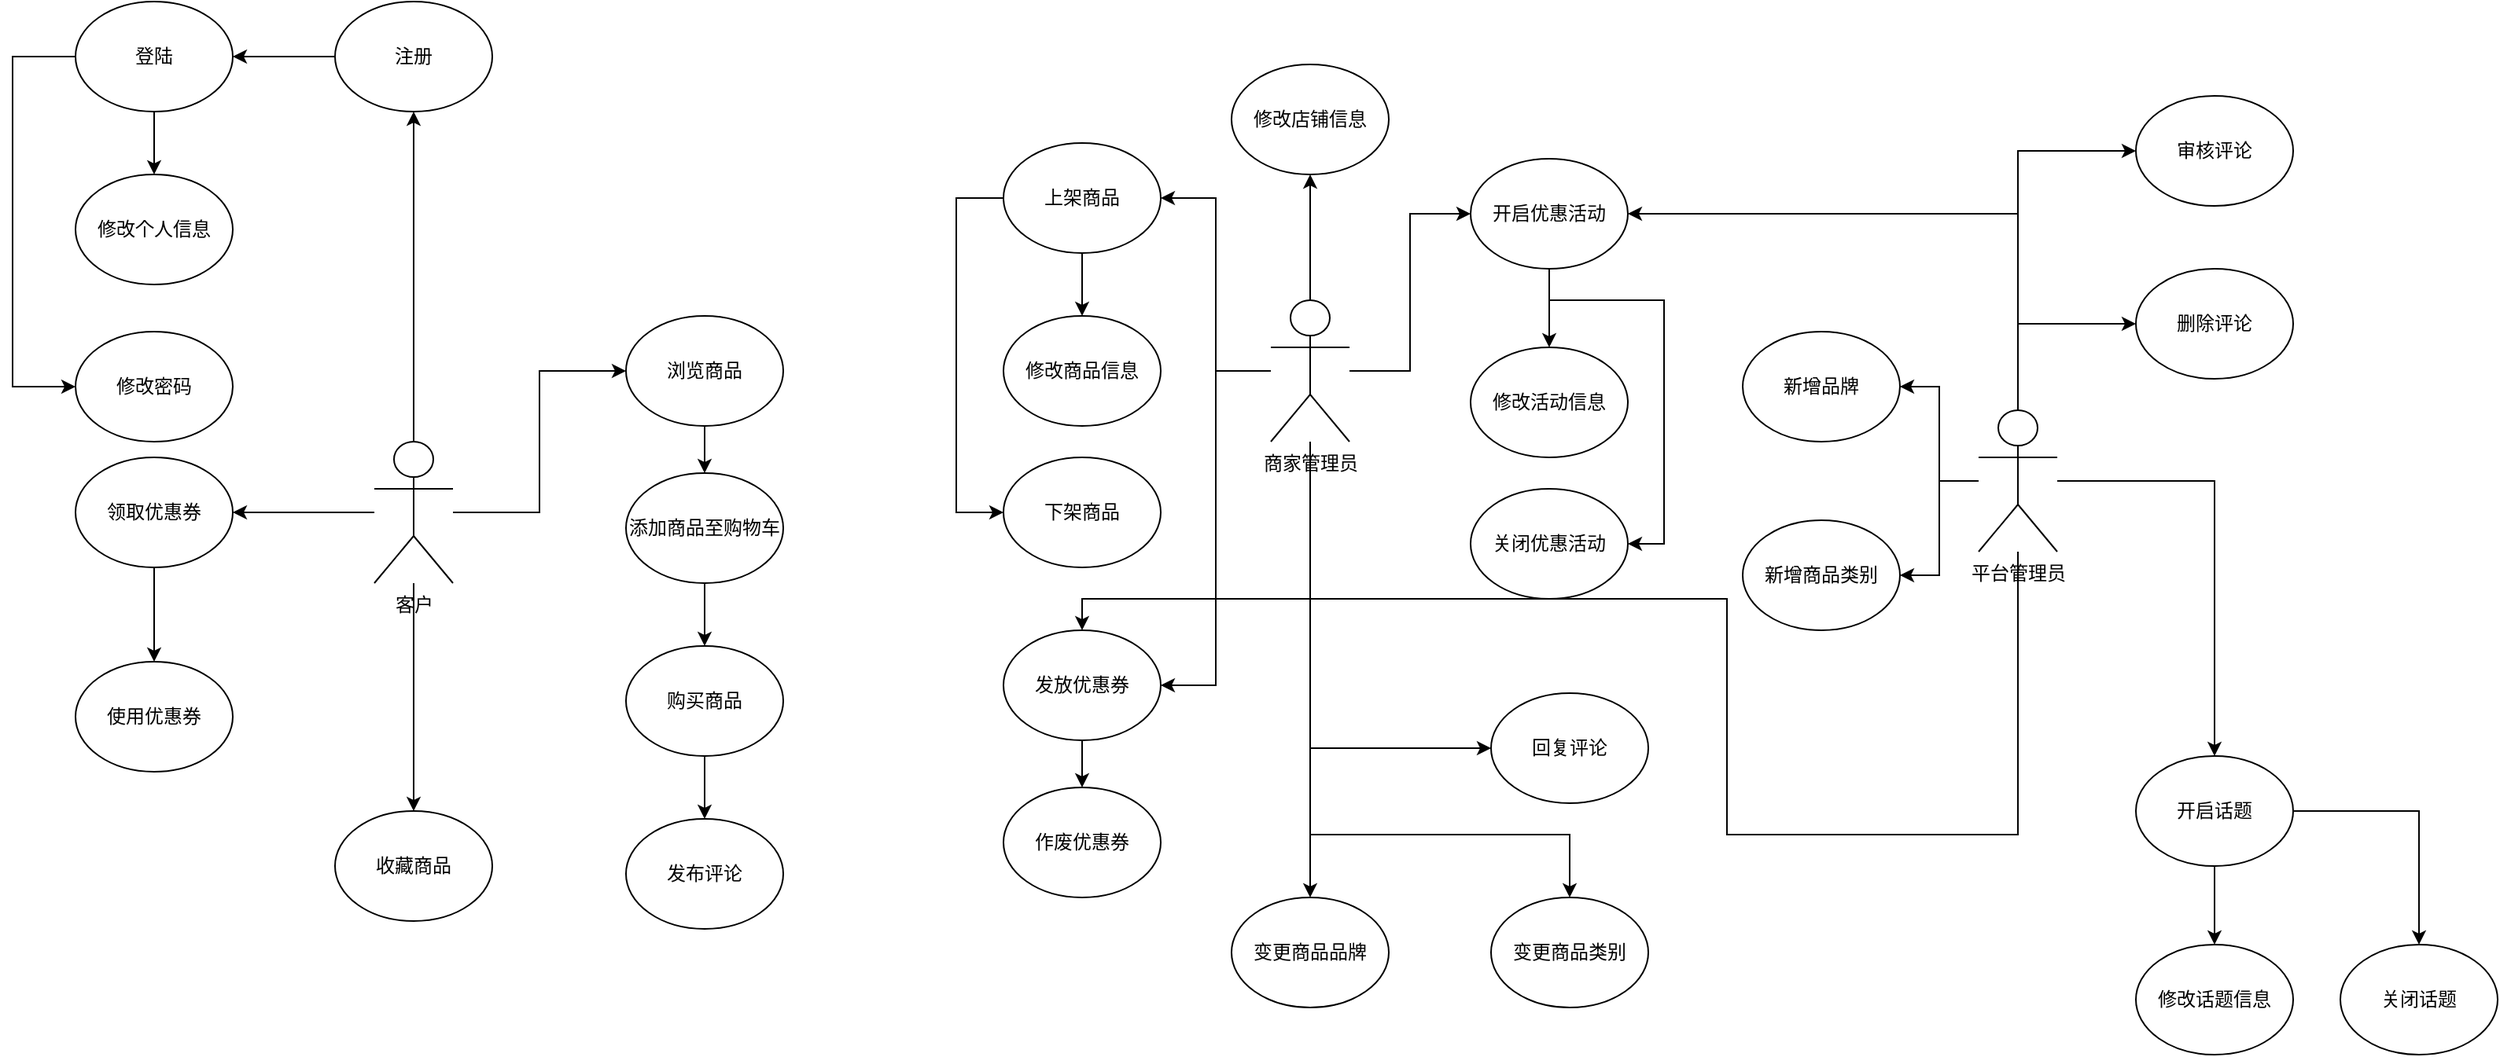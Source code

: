 <mxfile version="13.8.0" type="github">
  <diagram id="yHeF4_bzrxLTXPKwY5sZ" name="Page-1">
    <mxGraphModel dx="2048" dy="691" grid="1" gridSize="10" guides="1" tooltips="1" connect="1" arrows="1" fold="1" page="1" pageScale="1" pageWidth="827" pageHeight="1169" math="0" shadow="0">
      <root>
        <mxCell id="0" />
        <mxCell id="1" parent="0" />
        <mxCell id="8tCWAQmAQTB_diqJKxat-84" style="edgeStyle=orthogonalEdgeStyle;rounded=0;orthogonalLoop=1;jettySize=auto;html=1;entryX=1;entryY=0.5;entryDx=0;entryDy=0;" edge="1" parent="1" source="8tCWAQmAQTB_diqJKxat-1" target="8tCWAQmAQTB_diqJKxat-30">
          <mxGeometry relative="1" as="geometry" />
        </mxCell>
        <mxCell id="8tCWAQmAQTB_diqJKxat-87" style="edgeStyle=orthogonalEdgeStyle;rounded=0;orthogonalLoop=1;jettySize=auto;html=1;entryX=1;entryY=0.5;entryDx=0;entryDy=0;" edge="1" parent="1" source="8tCWAQmAQTB_diqJKxat-1" target="8tCWAQmAQTB_diqJKxat-33">
          <mxGeometry relative="1" as="geometry" />
        </mxCell>
        <mxCell id="8tCWAQmAQTB_diqJKxat-94" style="edgeStyle=orthogonalEdgeStyle;rounded=0;orthogonalLoop=1;jettySize=auto;html=1;entryX=0;entryY=0.5;entryDx=0;entryDy=0;" edge="1" parent="1" source="8tCWAQmAQTB_diqJKxat-1" target="8tCWAQmAQTB_diqJKxat-35">
          <mxGeometry relative="1" as="geometry" />
        </mxCell>
        <mxCell id="8tCWAQmAQTB_diqJKxat-104" style="edgeStyle=orthogonalEdgeStyle;rounded=0;orthogonalLoop=1;jettySize=auto;html=1;" edge="1" parent="1" source="8tCWAQmAQTB_diqJKxat-1" target="8tCWAQmAQTB_diqJKxat-37">
          <mxGeometry relative="1" as="geometry" />
        </mxCell>
        <mxCell id="8tCWAQmAQTB_diqJKxat-111" style="edgeStyle=orthogonalEdgeStyle;rounded=0;orthogonalLoop=1;jettySize=auto;html=1;" edge="1" parent="1" source="8tCWAQmAQTB_diqJKxat-1" target="8tCWAQmAQTB_diqJKxat-46">
          <mxGeometry relative="1" as="geometry" />
        </mxCell>
        <mxCell id="8tCWAQmAQTB_diqJKxat-114" style="edgeStyle=orthogonalEdgeStyle;rounded=0;orthogonalLoop=1;jettySize=auto;html=1;" edge="1" parent="1" source="8tCWAQmAQTB_diqJKxat-1" target="8tCWAQmAQTB_diqJKxat-55">
          <mxGeometry relative="1" as="geometry">
            <Array as="points">
              <mxPoint x="725" y="475" />
            </Array>
          </mxGeometry>
        </mxCell>
        <mxCell id="8tCWAQmAQTB_diqJKxat-115" style="edgeStyle=orthogonalEdgeStyle;rounded=0;orthogonalLoop=1;jettySize=auto;html=1;" edge="1" parent="1" source="8tCWAQmAQTB_diqJKxat-1" target="8tCWAQmAQTB_diqJKxat-44">
          <mxGeometry relative="1" as="geometry">
            <Array as="points">
              <mxPoint x="725" y="530" />
              <mxPoint x="890" y="530" />
            </Array>
          </mxGeometry>
        </mxCell>
        <mxCell id="8tCWAQmAQTB_diqJKxat-1" value="商家管理员" style="shape=umlActor;verticalLabelPosition=bottom;verticalAlign=top;html=1;outlineConnect=0;" vertex="1" parent="1">
          <mxGeometry x="700" y="190" width="50" height="90" as="geometry" />
        </mxCell>
        <mxCell id="8tCWAQmAQTB_diqJKxat-60" style="edgeStyle=orthogonalEdgeStyle;rounded=0;orthogonalLoop=1;jettySize=auto;html=1;" edge="1" parent="1" source="8tCWAQmAQTB_diqJKxat-3" target="8tCWAQmAQTB_diqJKxat-12">
          <mxGeometry relative="1" as="geometry" />
        </mxCell>
        <mxCell id="8tCWAQmAQTB_diqJKxat-71" style="edgeStyle=orthogonalEdgeStyle;rounded=0;orthogonalLoop=1;jettySize=auto;html=1;entryX=1;entryY=0.5;entryDx=0;entryDy=0;" edge="1" parent="1" source="8tCWAQmAQTB_diqJKxat-3" target="8tCWAQmAQTB_diqJKxat-22">
          <mxGeometry relative="1" as="geometry" />
        </mxCell>
        <mxCell id="8tCWAQmAQTB_diqJKxat-93" style="edgeStyle=orthogonalEdgeStyle;rounded=0;orthogonalLoop=1;jettySize=auto;html=1;entryX=0;entryY=0.5;entryDx=0;entryDy=0;" edge="1" parent="1" source="8tCWAQmAQTB_diqJKxat-3" target="8tCWAQmAQTB_diqJKxat-14">
          <mxGeometry relative="1" as="geometry" />
        </mxCell>
        <mxCell id="8tCWAQmAQTB_diqJKxat-123" style="edgeStyle=orthogonalEdgeStyle;rounded=0;orthogonalLoop=1;jettySize=auto;html=1;" edge="1" parent="1" source="8tCWAQmAQTB_diqJKxat-3" target="8tCWAQmAQTB_diqJKxat-25">
          <mxGeometry relative="1" as="geometry" />
        </mxCell>
        <mxCell id="8tCWAQmAQTB_diqJKxat-3" value="客户" style="shape=umlActor;verticalLabelPosition=bottom;verticalAlign=top;html=1;outlineConnect=0;" vertex="1" parent="1">
          <mxGeometry x="130" y="280" width="50" height="90" as="geometry" />
        </mxCell>
        <mxCell id="8tCWAQmAQTB_diqJKxat-53" style="edgeStyle=orthogonalEdgeStyle;rounded=0;orthogonalLoop=1;jettySize=auto;html=1;" edge="1" parent="1" source="8tCWAQmAQTB_diqJKxat-6" target="8tCWAQmAQTB_diqJKxat-33">
          <mxGeometry relative="1" as="geometry">
            <Array as="points">
              <mxPoint x="1175" y="530" />
              <mxPoint x="990" y="530" />
              <mxPoint x="990" y="380" />
              <mxPoint x="580" y="380" />
            </Array>
          </mxGeometry>
        </mxCell>
        <mxCell id="8tCWAQmAQTB_diqJKxat-96" style="edgeStyle=orthogonalEdgeStyle;rounded=0;orthogonalLoop=1;jettySize=auto;html=1;" edge="1" parent="1" source="8tCWAQmAQTB_diqJKxat-6" target="8tCWAQmAQTB_diqJKxat-45">
          <mxGeometry relative="1" as="geometry" />
        </mxCell>
        <mxCell id="8tCWAQmAQTB_diqJKxat-97" style="edgeStyle=orthogonalEdgeStyle;rounded=0;orthogonalLoop=1;jettySize=auto;html=1;" edge="1" parent="1" source="8tCWAQmAQTB_diqJKxat-6" target="8tCWAQmAQTB_diqJKxat-43">
          <mxGeometry relative="1" as="geometry" />
        </mxCell>
        <mxCell id="8tCWAQmAQTB_diqJKxat-99" style="edgeStyle=orthogonalEdgeStyle;rounded=0;orthogonalLoop=1;jettySize=auto;html=1;" edge="1" parent="1" source="8tCWAQmAQTB_diqJKxat-6" target="8tCWAQmAQTB_diqJKxat-59">
          <mxGeometry relative="1" as="geometry">
            <Array as="points">
              <mxPoint x="1175" y="205" />
            </Array>
          </mxGeometry>
        </mxCell>
        <mxCell id="8tCWAQmAQTB_diqJKxat-101" style="edgeStyle=orthogonalEdgeStyle;rounded=0;orthogonalLoop=1;jettySize=auto;html=1;" edge="1" parent="1" source="8tCWAQmAQTB_diqJKxat-6" target="8tCWAQmAQTB_diqJKxat-50">
          <mxGeometry relative="1" as="geometry" />
        </mxCell>
        <mxCell id="8tCWAQmAQTB_diqJKxat-105" style="edgeStyle=orthogonalEdgeStyle;rounded=0;orthogonalLoop=1;jettySize=auto;html=1;" edge="1" parent="1" source="8tCWAQmAQTB_diqJKxat-6" target="8tCWAQmAQTB_diqJKxat-35">
          <mxGeometry relative="1" as="geometry">
            <Array as="points">
              <mxPoint x="1175" y="135" />
            </Array>
          </mxGeometry>
        </mxCell>
        <mxCell id="8tCWAQmAQTB_diqJKxat-106" style="edgeStyle=orthogonalEdgeStyle;rounded=0;orthogonalLoop=1;jettySize=auto;html=1;" edge="1" parent="1" source="8tCWAQmAQTB_diqJKxat-6" target="8tCWAQmAQTB_diqJKxat-42">
          <mxGeometry relative="1" as="geometry">
            <Array as="points">
              <mxPoint x="1175" y="95" />
            </Array>
          </mxGeometry>
        </mxCell>
        <mxCell id="8tCWAQmAQTB_diqJKxat-6" value="平台管理员" style="shape=umlActor;verticalLabelPosition=bottom;verticalAlign=top;html=1;outlineConnect=0;" vertex="1" parent="1">
          <mxGeometry x="1150" y="260" width="50" height="90" as="geometry" />
        </mxCell>
        <mxCell id="8tCWAQmAQTB_diqJKxat-116" style="edgeStyle=orthogonalEdgeStyle;rounded=0;orthogonalLoop=1;jettySize=auto;html=1;" edge="1" parent="1" source="8tCWAQmAQTB_diqJKxat-12" target="8tCWAQmAQTB_diqJKxat-13">
          <mxGeometry relative="1" as="geometry" />
        </mxCell>
        <mxCell id="8tCWAQmAQTB_diqJKxat-12" value="注册" style="ellipse;whiteSpace=wrap;html=1;" vertex="1" parent="1">
          <mxGeometry x="105" width="100" height="70" as="geometry" />
        </mxCell>
        <mxCell id="8tCWAQmAQTB_diqJKxat-117" style="edgeStyle=orthogonalEdgeStyle;rounded=0;orthogonalLoop=1;jettySize=auto;html=1;" edge="1" parent="1" source="8tCWAQmAQTB_diqJKxat-13" target="8tCWAQmAQTB_diqJKxat-20">
          <mxGeometry relative="1" as="geometry" />
        </mxCell>
        <mxCell id="8tCWAQmAQTB_diqJKxat-120" style="edgeStyle=orthogonalEdgeStyle;rounded=0;orthogonalLoop=1;jettySize=auto;html=1;" edge="1" parent="1" source="8tCWAQmAQTB_diqJKxat-13" target="8tCWAQmAQTB_diqJKxat-24">
          <mxGeometry relative="1" as="geometry">
            <Array as="points">
              <mxPoint x="-100" y="35" />
              <mxPoint x="-100" y="245" />
            </Array>
          </mxGeometry>
        </mxCell>
        <mxCell id="8tCWAQmAQTB_diqJKxat-13" value="登陆" style="ellipse;whiteSpace=wrap;html=1;" vertex="1" parent="1">
          <mxGeometry x="-60" width="100" height="70" as="geometry" />
        </mxCell>
        <mxCell id="8tCWAQmAQTB_diqJKxat-121" style="edgeStyle=orthogonalEdgeStyle;rounded=0;orthogonalLoop=1;jettySize=auto;html=1;" edge="1" parent="1" source="8tCWAQmAQTB_diqJKxat-14" target="8tCWAQmAQTB_diqJKxat-15">
          <mxGeometry relative="1" as="geometry" />
        </mxCell>
        <mxCell id="8tCWAQmAQTB_diqJKxat-14" value="浏览商品" style="ellipse;whiteSpace=wrap;html=1;" vertex="1" parent="1">
          <mxGeometry x="290" y="200" width="100" height="70" as="geometry" />
        </mxCell>
        <mxCell id="8tCWAQmAQTB_diqJKxat-122" style="edgeStyle=orthogonalEdgeStyle;rounded=0;orthogonalLoop=1;jettySize=auto;html=1;" edge="1" parent="1" source="8tCWAQmAQTB_diqJKxat-15" target="8tCWAQmAQTB_diqJKxat-16">
          <mxGeometry relative="1" as="geometry" />
        </mxCell>
        <mxCell id="8tCWAQmAQTB_diqJKxat-15" value="添加商品至购物车" style="ellipse;whiteSpace=wrap;html=1;" vertex="1" parent="1">
          <mxGeometry x="290" y="300" width="100" height="70" as="geometry" />
        </mxCell>
        <mxCell id="8tCWAQmAQTB_diqJKxat-124" style="edgeStyle=orthogonalEdgeStyle;rounded=0;orthogonalLoop=1;jettySize=auto;html=1;" edge="1" parent="1" source="8tCWAQmAQTB_diqJKxat-16" target="8tCWAQmAQTB_diqJKxat-21">
          <mxGeometry relative="1" as="geometry" />
        </mxCell>
        <mxCell id="8tCWAQmAQTB_diqJKxat-16" value="购买商品" style="ellipse;whiteSpace=wrap;html=1;" vertex="1" parent="1">
          <mxGeometry x="290" y="410" width="100" height="70" as="geometry" />
        </mxCell>
        <mxCell id="8tCWAQmAQTB_diqJKxat-20" value="修改个人信息" style="ellipse;whiteSpace=wrap;html=1;" vertex="1" parent="1">
          <mxGeometry x="-60" y="110" width="100" height="70" as="geometry" />
        </mxCell>
        <mxCell id="8tCWAQmAQTB_diqJKxat-21" value="发布评论" style="ellipse;whiteSpace=wrap;html=1;" vertex="1" parent="1">
          <mxGeometry x="290" y="520" width="100" height="70" as="geometry" />
        </mxCell>
        <mxCell id="8tCWAQmAQTB_diqJKxat-119" style="edgeStyle=orthogonalEdgeStyle;rounded=0;orthogonalLoop=1;jettySize=auto;html=1;" edge="1" parent="1" source="8tCWAQmAQTB_diqJKxat-22" target="8tCWAQmAQTB_diqJKxat-27">
          <mxGeometry relative="1" as="geometry" />
        </mxCell>
        <mxCell id="8tCWAQmAQTB_diqJKxat-22" value="领取优惠券" style="ellipse;whiteSpace=wrap;html=1;" vertex="1" parent="1">
          <mxGeometry x="-60" y="290" width="100" height="70" as="geometry" />
        </mxCell>
        <mxCell id="8tCWAQmAQTB_diqJKxat-24" value="修改密码" style="ellipse;whiteSpace=wrap;html=1;" vertex="1" parent="1">
          <mxGeometry x="-60" y="210" width="100" height="70" as="geometry" />
        </mxCell>
        <mxCell id="8tCWAQmAQTB_diqJKxat-25" value="收藏商品" style="ellipse;whiteSpace=wrap;html=1;" vertex="1" parent="1">
          <mxGeometry x="105" y="515" width="100" height="70" as="geometry" />
        </mxCell>
        <mxCell id="8tCWAQmAQTB_diqJKxat-27" value="使用优惠券" style="ellipse;whiteSpace=wrap;html=1;" vertex="1" parent="1">
          <mxGeometry x="-60" y="420" width="100" height="70" as="geometry" />
        </mxCell>
        <mxCell id="8tCWAQmAQTB_diqJKxat-112" style="edgeStyle=orthogonalEdgeStyle;rounded=0;orthogonalLoop=1;jettySize=auto;html=1;" edge="1" parent="1" source="8tCWAQmAQTB_diqJKxat-30" target="8tCWAQmAQTB_diqJKxat-31">
          <mxGeometry relative="1" as="geometry" />
        </mxCell>
        <mxCell id="8tCWAQmAQTB_diqJKxat-113" style="edgeStyle=orthogonalEdgeStyle;rounded=0;orthogonalLoop=1;jettySize=auto;html=1;" edge="1" parent="1" source="8tCWAQmAQTB_diqJKxat-30" target="8tCWAQmAQTB_diqJKxat-32">
          <mxGeometry relative="1" as="geometry">
            <Array as="points">
              <mxPoint x="500" y="125" />
              <mxPoint x="500" y="325" />
            </Array>
          </mxGeometry>
        </mxCell>
        <mxCell id="8tCWAQmAQTB_diqJKxat-30" value="上架商品" style="ellipse;whiteSpace=wrap;html=1;" vertex="1" parent="1">
          <mxGeometry x="530" y="90" width="100" height="70" as="geometry" />
        </mxCell>
        <mxCell id="8tCWAQmAQTB_diqJKxat-31" value="修改商品信息" style="ellipse;whiteSpace=wrap;html=1;" vertex="1" parent="1">
          <mxGeometry x="530" y="200" width="100" height="70" as="geometry" />
        </mxCell>
        <mxCell id="8tCWAQmAQTB_diqJKxat-32" value="下架商品" style="ellipse;whiteSpace=wrap;html=1;" vertex="1" parent="1">
          <mxGeometry x="530" y="290" width="100" height="70" as="geometry" />
        </mxCell>
        <mxCell id="8tCWAQmAQTB_diqJKxat-109" style="edgeStyle=orthogonalEdgeStyle;rounded=0;orthogonalLoop=1;jettySize=auto;html=1;" edge="1" parent="1" source="8tCWAQmAQTB_diqJKxat-33" target="8tCWAQmAQTB_diqJKxat-34">
          <mxGeometry relative="1" as="geometry" />
        </mxCell>
        <mxCell id="8tCWAQmAQTB_diqJKxat-33" value="发放优惠券" style="ellipse;whiteSpace=wrap;html=1;" vertex="1" parent="1">
          <mxGeometry x="530" y="400" width="100" height="70" as="geometry" />
        </mxCell>
        <mxCell id="8tCWAQmAQTB_diqJKxat-34" value="作废优惠券" style="ellipse;whiteSpace=wrap;html=1;" vertex="1" parent="1">
          <mxGeometry x="530" y="500" width="100" height="70" as="geometry" />
        </mxCell>
        <mxCell id="8tCWAQmAQTB_diqJKxat-107" style="edgeStyle=orthogonalEdgeStyle;rounded=0;orthogonalLoop=1;jettySize=auto;html=1;" edge="1" parent="1" source="8tCWAQmAQTB_diqJKxat-35" target="8tCWAQmAQTB_diqJKxat-38">
          <mxGeometry relative="1" as="geometry" />
        </mxCell>
        <mxCell id="8tCWAQmAQTB_diqJKxat-108" style="edgeStyle=orthogonalEdgeStyle;rounded=0;orthogonalLoop=1;jettySize=auto;html=1;" edge="1" parent="1" source="8tCWAQmAQTB_diqJKxat-35" target="8tCWAQmAQTB_diqJKxat-36">
          <mxGeometry relative="1" as="geometry">
            <Array as="points">
              <mxPoint x="877" y="190" />
              <mxPoint x="950" y="190" />
              <mxPoint x="950" y="345" />
            </Array>
          </mxGeometry>
        </mxCell>
        <mxCell id="8tCWAQmAQTB_diqJKxat-35" value="开启优惠活动" style="ellipse;whiteSpace=wrap;html=1;" vertex="1" parent="1">
          <mxGeometry x="827" y="100" width="100" height="70" as="geometry" />
        </mxCell>
        <mxCell id="8tCWAQmAQTB_diqJKxat-36" value="关闭优惠活动" style="ellipse;whiteSpace=wrap;html=1;" vertex="1" parent="1">
          <mxGeometry x="827" y="310" width="100" height="70" as="geometry" />
        </mxCell>
        <mxCell id="8tCWAQmAQTB_diqJKxat-37" value="修改店铺信息" style="ellipse;whiteSpace=wrap;html=1;" vertex="1" parent="1">
          <mxGeometry x="675" y="40" width="100" height="70" as="geometry" />
        </mxCell>
        <mxCell id="8tCWAQmAQTB_diqJKxat-38" value="修改活动信息" style="ellipse;whiteSpace=wrap;html=1;" vertex="1" parent="1">
          <mxGeometry x="827" y="220" width="100" height="70" as="geometry" />
        </mxCell>
        <mxCell id="8tCWAQmAQTB_diqJKxat-42" value="审核评论" style="ellipse;whiteSpace=wrap;html=1;" vertex="1" parent="1">
          <mxGeometry x="1250" y="60" width="100" height="70" as="geometry" />
        </mxCell>
        <mxCell id="8tCWAQmAQTB_diqJKxat-43" value="新增商品类别" style="ellipse;whiteSpace=wrap;html=1;" vertex="1" parent="1">
          <mxGeometry x="1000" y="330" width="100" height="70" as="geometry" />
        </mxCell>
        <mxCell id="8tCWAQmAQTB_diqJKxat-44" value="变更商品类别" style="ellipse;whiteSpace=wrap;html=1;" vertex="1" parent="1">
          <mxGeometry x="840" y="570" width="100" height="70" as="geometry" />
        </mxCell>
        <mxCell id="8tCWAQmAQTB_diqJKxat-45" value="新增品牌" style="ellipse;whiteSpace=wrap;html=1;" vertex="1" parent="1">
          <mxGeometry x="1000" y="210" width="100" height="70" as="geometry" />
        </mxCell>
        <mxCell id="8tCWAQmAQTB_diqJKxat-46" value="变更商品品牌" style="ellipse;whiteSpace=wrap;html=1;" vertex="1" parent="1">
          <mxGeometry x="675" y="570" width="100" height="70" as="geometry" />
        </mxCell>
        <mxCell id="8tCWAQmAQTB_diqJKxat-102" style="edgeStyle=orthogonalEdgeStyle;rounded=0;orthogonalLoop=1;jettySize=auto;html=1;" edge="1" parent="1" source="8tCWAQmAQTB_diqJKxat-50" target="8tCWAQmAQTB_diqJKxat-51">
          <mxGeometry relative="1" as="geometry" />
        </mxCell>
        <mxCell id="8tCWAQmAQTB_diqJKxat-103" style="edgeStyle=orthogonalEdgeStyle;rounded=0;orthogonalLoop=1;jettySize=auto;html=1;" edge="1" parent="1" source="8tCWAQmAQTB_diqJKxat-50" target="8tCWAQmAQTB_diqJKxat-52">
          <mxGeometry relative="1" as="geometry" />
        </mxCell>
        <mxCell id="8tCWAQmAQTB_diqJKxat-50" value="开启话题" style="ellipse;whiteSpace=wrap;html=1;" vertex="1" parent="1">
          <mxGeometry x="1250" y="480" width="100" height="70" as="geometry" />
        </mxCell>
        <mxCell id="8tCWAQmAQTB_diqJKxat-51" value="修改话题信息" style="ellipse;whiteSpace=wrap;html=1;" vertex="1" parent="1">
          <mxGeometry x="1250" y="600" width="100" height="70" as="geometry" />
        </mxCell>
        <mxCell id="8tCWAQmAQTB_diqJKxat-52" value="关闭话题" style="ellipse;whiteSpace=wrap;html=1;" vertex="1" parent="1">
          <mxGeometry x="1380" y="600" width="100" height="70" as="geometry" />
        </mxCell>
        <mxCell id="8tCWAQmAQTB_diqJKxat-55" value="回复评论" style="ellipse;whiteSpace=wrap;html=1;" vertex="1" parent="1">
          <mxGeometry x="840" y="440" width="100" height="70" as="geometry" />
        </mxCell>
        <mxCell id="8tCWAQmAQTB_diqJKxat-59" value="删除评论" style="ellipse;whiteSpace=wrap;html=1;" vertex="1" parent="1">
          <mxGeometry x="1250" y="170" width="100" height="70" as="geometry" />
        </mxCell>
      </root>
    </mxGraphModel>
  </diagram>
</mxfile>

